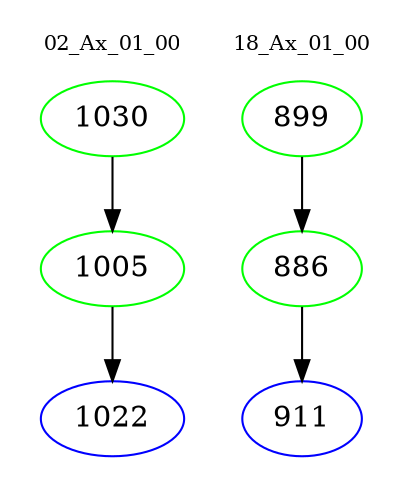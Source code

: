 digraph{
subgraph cluster_0 {
color = white
label = "02_Ax_01_00";
fontsize=10;
T0_1030 [label="1030", color="green"]
T0_1030 -> T0_1005 [color="black"]
T0_1005 [label="1005", color="green"]
T0_1005 -> T0_1022 [color="black"]
T0_1022 [label="1022", color="blue"]
}
subgraph cluster_1 {
color = white
label = "18_Ax_01_00";
fontsize=10;
T1_899 [label="899", color="green"]
T1_899 -> T1_886 [color="black"]
T1_886 [label="886", color="green"]
T1_886 -> T1_911 [color="black"]
T1_911 [label="911", color="blue"]
}
}
